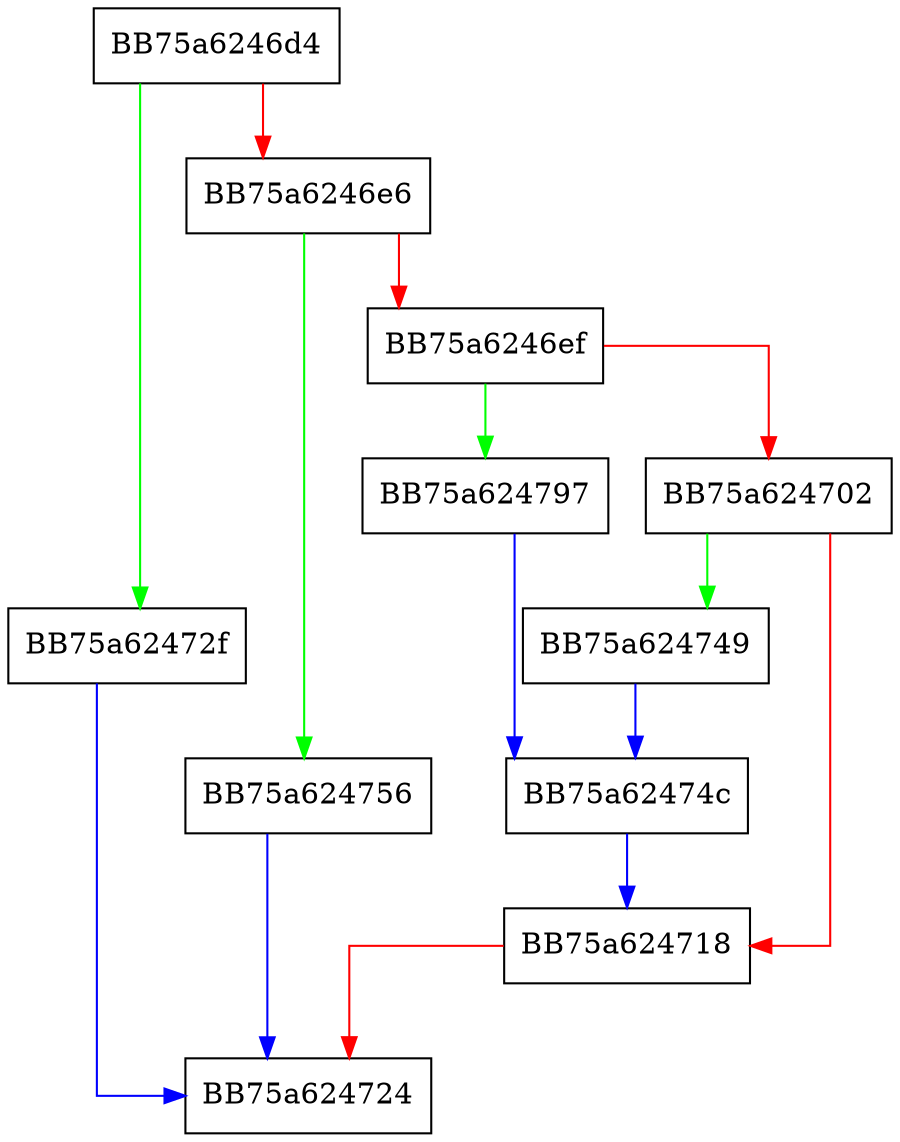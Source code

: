 digraph sqlite3_errmsg {
  node [shape="box"];
  graph [splines=ortho];
  BB75a6246d4 -> BB75a62472f [color="green"];
  BB75a6246d4 -> BB75a6246e6 [color="red"];
  BB75a6246e6 -> BB75a624756 [color="green"];
  BB75a6246e6 -> BB75a6246ef [color="red"];
  BB75a6246ef -> BB75a624797 [color="green"];
  BB75a6246ef -> BB75a624702 [color="red"];
  BB75a624702 -> BB75a624749 [color="green"];
  BB75a624702 -> BB75a624718 [color="red"];
  BB75a624718 -> BB75a624724 [color="red"];
  BB75a62472f -> BB75a624724 [color="blue"];
  BB75a624749 -> BB75a62474c [color="blue"];
  BB75a62474c -> BB75a624718 [color="blue"];
  BB75a624756 -> BB75a624724 [color="blue"];
  BB75a624797 -> BB75a62474c [color="blue"];
}